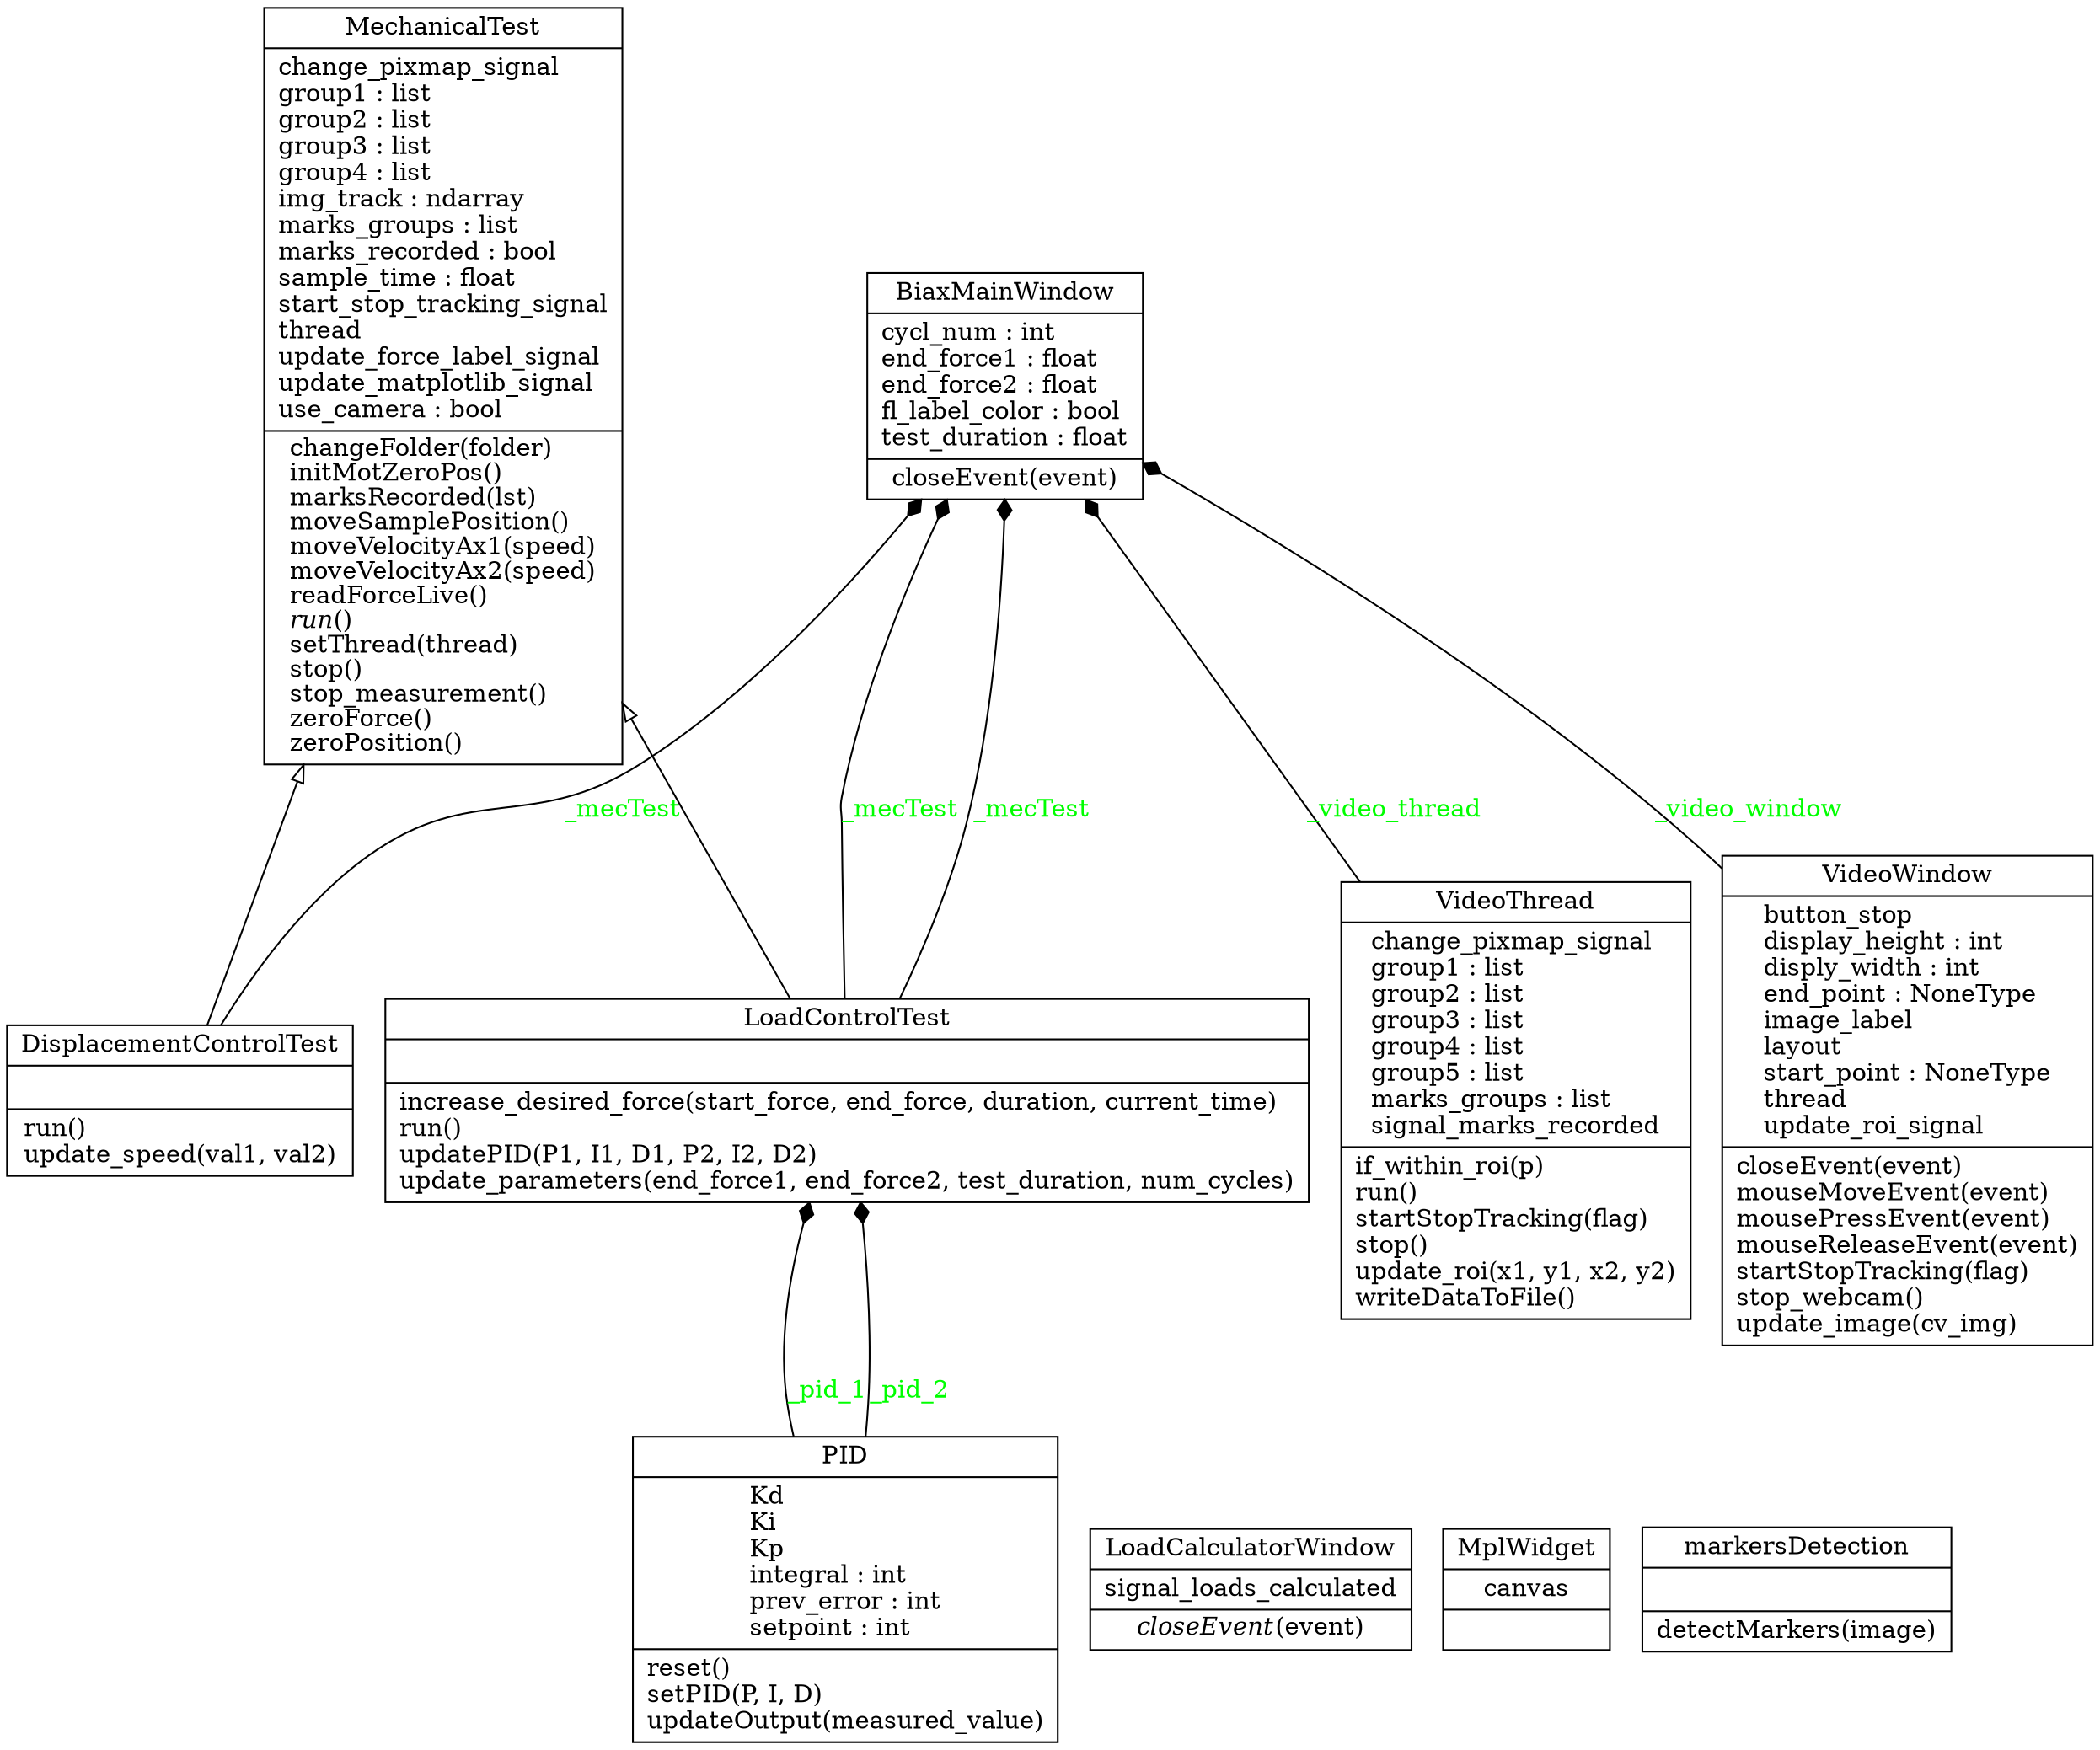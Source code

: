 digraph "classes" {
rankdir=BT
charset="utf-8"
"sources.biaxmainwindow.BiaxMainWindow" [color="black", fontcolor="black", label=<{BiaxMainWindow|cycl_num : int<br ALIGN="LEFT"/>end_force1 : float<br ALIGN="LEFT"/>end_force2 : float<br ALIGN="LEFT"/>fl_label_color : bool<br ALIGN="LEFT"/>test_duration : float<br ALIGN="LEFT"/>|closeEvent(event)<br ALIGN="LEFT"/>}>, shape="record", style="solid"];
"sources.mechanicaltests.DisplacementControlTest" [color="black", fontcolor="black", label=<{DisplacementControlTest|<br ALIGN="LEFT"/>|run()<br ALIGN="LEFT"/>update_speed(val1, val2)<br ALIGN="LEFT"/>}>, shape="record", style="solid"];
"sources.loadcalculator.LoadCalculatorWindow" [color="black", fontcolor="black", label=<{LoadCalculatorWindow|signal_loads_calculated<br ALIGN="LEFT"/>|<I>closeEvent</I>(event)<br ALIGN="LEFT"/>}>, shape="record", style="solid"];
"sources.mechanicaltests.LoadControlTest" [color="black", fontcolor="black", label=<{LoadControlTest|<br ALIGN="LEFT"/>|increase_desired_force(start_force, end_force, duration, current_time)<br ALIGN="LEFT"/>run()<br ALIGN="LEFT"/>updatePID(P1, I1, D1, P2, I2, D2)<br ALIGN="LEFT"/>update_parameters(end_force1, end_force2, test_duration, num_cycles)<br ALIGN="LEFT"/>}>, shape="record", style="solid"];
"sources.mechanicaltests.MechanicalTest" [color="black", fontcolor="black", label=<{MechanicalTest|change_pixmap_signal<br ALIGN="LEFT"/>group1 : list<br ALIGN="LEFT"/>group2 : list<br ALIGN="LEFT"/>group3 : list<br ALIGN="LEFT"/>group4 : list<br ALIGN="LEFT"/>img_track : ndarray<br ALIGN="LEFT"/>marks_groups : list<br ALIGN="LEFT"/>marks_recorded : bool<br ALIGN="LEFT"/>sample_time : float<br ALIGN="LEFT"/>start_stop_tracking_signal<br ALIGN="LEFT"/>thread<br ALIGN="LEFT"/>update_force_label_signal<br ALIGN="LEFT"/>update_matplotlib_signal<br ALIGN="LEFT"/>use_camera : bool<br ALIGN="LEFT"/>|changeFolder(folder)<br ALIGN="LEFT"/>initMotZeroPos()<br ALIGN="LEFT"/>marksRecorded(lst)<br ALIGN="LEFT"/>moveSamplePosition()<br ALIGN="LEFT"/>moveVelocityAx1(speed)<br ALIGN="LEFT"/>moveVelocityAx2(speed)<br ALIGN="LEFT"/>readForceLive()<br ALIGN="LEFT"/><I>run</I>()<br ALIGN="LEFT"/>setThread(thread)<br ALIGN="LEFT"/>stop()<br ALIGN="LEFT"/>stop_measurement()<br ALIGN="LEFT"/>zeroForce()<br ALIGN="LEFT"/>zeroPosition()<br ALIGN="LEFT"/>}>, shape="record", style="solid"];
"sources.mplwidget.MplWidget" [color="black", fontcolor="black", label=<{MplWidget|canvas<br ALIGN="LEFT"/>|}>, shape="record", style="solid"];
"sources.mechanicaltests.PID" [color="black", fontcolor="black", label=<{PID|Kd<br ALIGN="LEFT"/>Ki<br ALIGN="LEFT"/>Kp<br ALIGN="LEFT"/>integral : int<br ALIGN="LEFT"/>prev_error : int<br ALIGN="LEFT"/>setpoint : int<br ALIGN="LEFT"/>|reset()<br ALIGN="LEFT"/>setPID(P, I, D)<br ALIGN="LEFT"/>updateOutput(measured_value)<br ALIGN="LEFT"/>}>, shape="record", style="solid"];
"sources.camerawindow.VideoThread" [color="black", fontcolor="black", label=<{VideoThread|change_pixmap_signal<br ALIGN="LEFT"/>group1 : list<br ALIGN="LEFT"/>group2 : list<br ALIGN="LEFT"/>group3 : list<br ALIGN="LEFT"/>group4 : list<br ALIGN="LEFT"/>group5 : list<br ALIGN="LEFT"/>marks_groups : list<br ALIGN="LEFT"/>signal_marks_recorded<br ALIGN="LEFT"/>|if_within_roi(p)<br ALIGN="LEFT"/>run()<br ALIGN="LEFT"/>startStopTracking(flag)<br ALIGN="LEFT"/>stop()<br ALIGN="LEFT"/>update_roi(x1, y1, x2, y2)<br ALIGN="LEFT"/>writeDataToFile()<br ALIGN="LEFT"/>}>, shape="record", style="solid"];
"sources.camerawindow.VideoWindow" [color="black", fontcolor="black", label=<{VideoWindow|button_stop<br ALIGN="LEFT"/>display_height : int<br ALIGN="LEFT"/>disply_width : int<br ALIGN="LEFT"/>end_point : NoneType<br ALIGN="LEFT"/>image_label<br ALIGN="LEFT"/>layout<br ALIGN="LEFT"/>start_point : NoneType<br ALIGN="LEFT"/>thread<br ALIGN="LEFT"/>update_roi_signal<br ALIGN="LEFT"/>|closeEvent(event)<br ALIGN="LEFT"/>mouseMoveEvent(event)<br ALIGN="LEFT"/>mousePressEvent(event)<br ALIGN="LEFT"/>mouseReleaseEvent(event)<br ALIGN="LEFT"/>startStopTracking(flag)<br ALIGN="LEFT"/>stop_webcam()<br ALIGN="LEFT"/>update_image(cv_img)<br ALIGN="LEFT"/>}>, shape="record", style="solid"];
"sources.camerawindow.markersDetection" [color="black", fontcolor="black", label=<{markersDetection|<br ALIGN="LEFT"/>|detectMarkers(image)<br ALIGN="LEFT"/>}>, shape="record", style="solid"];
"sources.mechanicaltests.DisplacementControlTest" -> "sources.mechanicaltests.MechanicalTest" [arrowhead="empty", arrowtail="none"];
"sources.mechanicaltests.LoadControlTest" -> "sources.mechanicaltests.MechanicalTest" [arrowhead="empty", arrowtail="none"];
"sources.camerawindow.VideoThread" -> "sources.biaxmainwindow.BiaxMainWindow" [arrowhead="diamond", arrowtail="none", fontcolor="green", label="_video_thread", style="solid"];
"sources.camerawindow.VideoWindow" -> "sources.biaxmainwindow.BiaxMainWindow" [arrowhead="diamond", arrowtail="none", fontcolor="green", label="_video_window", style="solid"];
"sources.mechanicaltests.DisplacementControlTest" -> "sources.biaxmainwindow.BiaxMainWindow" [arrowhead="diamond", arrowtail="none", fontcolor="green", label="_mecTest", style="solid"];
"sources.mechanicaltests.LoadControlTest" -> "sources.biaxmainwindow.BiaxMainWindow" [arrowhead="diamond", arrowtail="none", fontcolor="green", label="_mecTest", style="solid"];
"sources.mechanicaltests.LoadControlTest" -> "sources.biaxmainwindow.BiaxMainWindow" [arrowhead="diamond", arrowtail="none", fontcolor="green", label="_mecTest", style="solid"];
"sources.mechanicaltests.PID" -> "sources.mechanicaltests.LoadControlTest" [arrowhead="diamond", arrowtail="none", fontcolor="green", label="_pid_1", style="solid"];
"sources.mechanicaltests.PID" -> "sources.mechanicaltests.LoadControlTest" [arrowhead="diamond", arrowtail="none", fontcolor="green", label="_pid_2", style="solid"];
}
